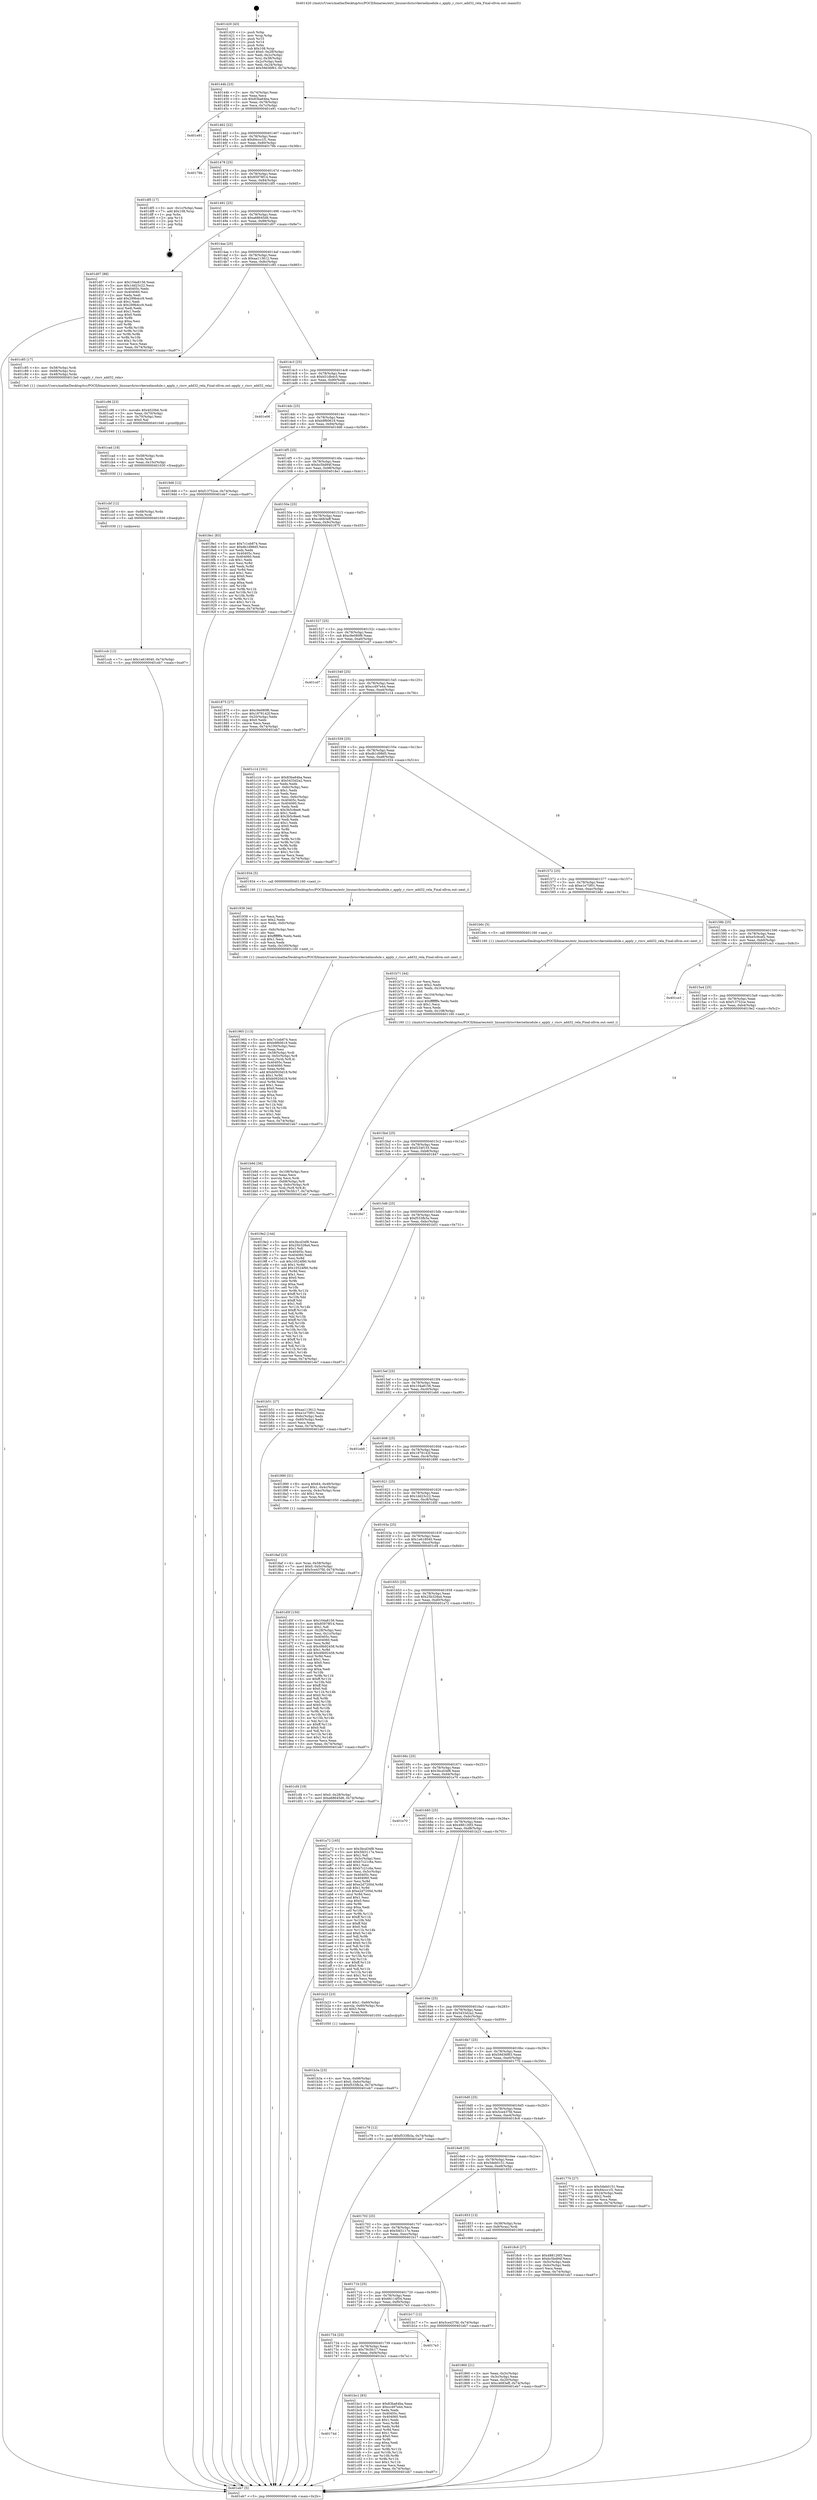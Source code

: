 digraph "0x401420" {
  label = "0x401420 (/mnt/c/Users/mathe/Desktop/tcc/POCII/binaries/extr_linuxarchriscvkernelmodule.c_apply_r_riscv_add32_rela_Final-ollvm.out::main(0))"
  labelloc = "t"
  node[shape=record]

  Entry [label="",width=0.3,height=0.3,shape=circle,fillcolor=black,style=filled]
  "0x40144b" [label="{
     0x40144b [23]\l
     | [instrs]\l
     &nbsp;&nbsp;0x40144b \<+3\>: mov -0x74(%rbp),%eax\l
     &nbsp;&nbsp;0x40144e \<+2\>: mov %eax,%ecx\l
     &nbsp;&nbsp;0x401450 \<+6\>: sub $0x83ba64ba,%ecx\l
     &nbsp;&nbsp;0x401456 \<+3\>: mov %eax,-0x78(%rbp)\l
     &nbsp;&nbsp;0x401459 \<+3\>: mov %ecx,-0x7c(%rbp)\l
     &nbsp;&nbsp;0x40145c \<+6\>: je 0000000000401e91 \<main+0xa71\>\l
  }"]
  "0x401e91" [label="{
     0x401e91\l
  }", style=dashed]
  "0x401462" [label="{
     0x401462 [22]\l
     | [instrs]\l
     &nbsp;&nbsp;0x401462 \<+5\>: jmp 0000000000401467 \<main+0x47\>\l
     &nbsp;&nbsp;0x401467 \<+3\>: mov -0x78(%rbp),%eax\l
     &nbsp;&nbsp;0x40146a \<+5\>: sub $0x84ccc1f1,%eax\l
     &nbsp;&nbsp;0x40146f \<+3\>: mov %eax,-0x80(%rbp)\l
     &nbsp;&nbsp;0x401472 \<+6\>: je 000000000040178b \<main+0x36b\>\l
  }"]
  Exit [label="",width=0.3,height=0.3,shape=circle,fillcolor=black,style=filled,peripheries=2]
  "0x40178b" [label="{
     0x40178b\l
  }", style=dashed]
  "0x401478" [label="{
     0x401478 [25]\l
     | [instrs]\l
     &nbsp;&nbsp;0x401478 \<+5\>: jmp 000000000040147d \<main+0x5d\>\l
     &nbsp;&nbsp;0x40147d \<+3\>: mov -0x78(%rbp),%eax\l
     &nbsp;&nbsp;0x401480 \<+5\>: sub $0x85978f14,%eax\l
     &nbsp;&nbsp;0x401485 \<+6\>: mov %eax,-0x84(%rbp)\l
     &nbsp;&nbsp;0x40148b \<+6\>: je 0000000000401df5 \<main+0x9d5\>\l
  }"]
  "0x401ccb" [label="{
     0x401ccb [12]\l
     | [instrs]\l
     &nbsp;&nbsp;0x401ccb \<+7\>: movl $0x1e618040,-0x74(%rbp)\l
     &nbsp;&nbsp;0x401cd2 \<+5\>: jmp 0000000000401eb7 \<main+0xa97\>\l
  }"]
  "0x401df5" [label="{
     0x401df5 [17]\l
     | [instrs]\l
     &nbsp;&nbsp;0x401df5 \<+3\>: mov -0x1c(%rbp),%eax\l
     &nbsp;&nbsp;0x401df8 \<+7\>: add $0x108,%rsp\l
     &nbsp;&nbsp;0x401dff \<+1\>: pop %rbx\l
     &nbsp;&nbsp;0x401e00 \<+2\>: pop %r14\l
     &nbsp;&nbsp;0x401e02 \<+2\>: pop %r15\l
     &nbsp;&nbsp;0x401e04 \<+1\>: pop %rbp\l
     &nbsp;&nbsp;0x401e05 \<+1\>: ret\l
  }"]
  "0x401491" [label="{
     0x401491 [25]\l
     | [instrs]\l
     &nbsp;&nbsp;0x401491 \<+5\>: jmp 0000000000401496 \<main+0x76\>\l
     &nbsp;&nbsp;0x401496 \<+3\>: mov -0x78(%rbp),%eax\l
     &nbsp;&nbsp;0x401499 \<+5\>: sub $0xa68645d6,%eax\l
     &nbsp;&nbsp;0x40149e \<+6\>: mov %eax,-0x88(%rbp)\l
     &nbsp;&nbsp;0x4014a4 \<+6\>: je 0000000000401d07 \<main+0x8e7\>\l
  }"]
  "0x401cbf" [label="{
     0x401cbf [12]\l
     | [instrs]\l
     &nbsp;&nbsp;0x401cbf \<+4\>: mov -0x68(%rbp),%rdx\l
     &nbsp;&nbsp;0x401cc3 \<+3\>: mov %rdx,%rdi\l
     &nbsp;&nbsp;0x401cc6 \<+5\>: call 0000000000401030 \<free@plt\>\l
     | [calls]\l
     &nbsp;&nbsp;0x401030 \{1\} (unknown)\l
  }"]
  "0x401d07" [label="{
     0x401d07 [88]\l
     | [instrs]\l
     &nbsp;&nbsp;0x401d07 \<+5\>: mov $0x104a8156,%eax\l
     &nbsp;&nbsp;0x401d0c \<+5\>: mov $0x1dd23c22,%ecx\l
     &nbsp;&nbsp;0x401d11 \<+7\>: mov 0x40405c,%edx\l
     &nbsp;&nbsp;0x401d18 \<+7\>: mov 0x404060,%esi\l
     &nbsp;&nbsp;0x401d1f \<+2\>: mov %edx,%edi\l
     &nbsp;&nbsp;0x401d21 \<+6\>: add $0x299b4cc9,%edi\l
     &nbsp;&nbsp;0x401d27 \<+3\>: sub $0x1,%edi\l
     &nbsp;&nbsp;0x401d2a \<+6\>: sub $0x299b4cc9,%edi\l
     &nbsp;&nbsp;0x401d30 \<+3\>: imul %edi,%edx\l
     &nbsp;&nbsp;0x401d33 \<+3\>: and $0x1,%edx\l
     &nbsp;&nbsp;0x401d36 \<+3\>: cmp $0x0,%edx\l
     &nbsp;&nbsp;0x401d39 \<+4\>: sete %r8b\l
     &nbsp;&nbsp;0x401d3d \<+3\>: cmp $0xa,%esi\l
     &nbsp;&nbsp;0x401d40 \<+4\>: setl %r9b\l
     &nbsp;&nbsp;0x401d44 \<+3\>: mov %r8b,%r10b\l
     &nbsp;&nbsp;0x401d47 \<+3\>: and %r9b,%r10b\l
     &nbsp;&nbsp;0x401d4a \<+3\>: xor %r9b,%r8b\l
     &nbsp;&nbsp;0x401d4d \<+3\>: or %r8b,%r10b\l
     &nbsp;&nbsp;0x401d50 \<+4\>: test $0x1,%r10b\l
     &nbsp;&nbsp;0x401d54 \<+3\>: cmovne %ecx,%eax\l
     &nbsp;&nbsp;0x401d57 \<+3\>: mov %eax,-0x74(%rbp)\l
     &nbsp;&nbsp;0x401d5a \<+5\>: jmp 0000000000401eb7 \<main+0xa97\>\l
  }"]
  "0x4014aa" [label="{
     0x4014aa [25]\l
     | [instrs]\l
     &nbsp;&nbsp;0x4014aa \<+5\>: jmp 00000000004014af \<main+0x8f\>\l
     &nbsp;&nbsp;0x4014af \<+3\>: mov -0x78(%rbp),%eax\l
     &nbsp;&nbsp;0x4014b2 \<+5\>: sub $0xaa113612,%eax\l
     &nbsp;&nbsp;0x4014b7 \<+6\>: mov %eax,-0x8c(%rbp)\l
     &nbsp;&nbsp;0x4014bd \<+6\>: je 0000000000401c85 \<main+0x865\>\l
  }"]
  "0x401cad" [label="{
     0x401cad [18]\l
     | [instrs]\l
     &nbsp;&nbsp;0x401cad \<+4\>: mov -0x58(%rbp),%rdx\l
     &nbsp;&nbsp;0x401cb1 \<+3\>: mov %rdx,%rdi\l
     &nbsp;&nbsp;0x401cb4 \<+6\>: mov %eax,-0x10c(%rbp)\l
     &nbsp;&nbsp;0x401cba \<+5\>: call 0000000000401030 \<free@plt\>\l
     | [calls]\l
     &nbsp;&nbsp;0x401030 \{1\} (unknown)\l
  }"]
  "0x401c85" [label="{
     0x401c85 [17]\l
     | [instrs]\l
     &nbsp;&nbsp;0x401c85 \<+4\>: mov -0x58(%rbp),%rdi\l
     &nbsp;&nbsp;0x401c89 \<+4\>: mov -0x68(%rbp),%rsi\l
     &nbsp;&nbsp;0x401c8d \<+4\>: mov -0x48(%rbp),%rdx\l
     &nbsp;&nbsp;0x401c91 \<+5\>: call 00000000004013e0 \<apply_r_riscv_add32_rela\>\l
     | [calls]\l
     &nbsp;&nbsp;0x4013e0 \{1\} (/mnt/c/Users/mathe/Desktop/tcc/POCII/binaries/extr_linuxarchriscvkernelmodule.c_apply_r_riscv_add32_rela_Final-ollvm.out::apply_r_riscv_add32_rela)\l
  }"]
  "0x4014c3" [label="{
     0x4014c3 [25]\l
     | [instrs]\l
     &nbsp;&nbsp;0x4014c3 \<+5\>: jmp 00000000004014c8 \<main+0xa8\>\l
     &nbsp;&nbsp;0x4014c8 \<+3\>: mov -0x78(%rbp),%eax\l
     &nbsp;&nbsp;0x4014cb \<+5\>: sub $0xb51db4c5,%eax\l
     &nbsp;&nbsp;0x4014d0 \<+6\>: mov %eax,-0x90(%rbp)\l
     &nbsp;&nbsp;0x4014d6 \<+6\>: je 0000000000401e06 \<main+0x9e6\>\l
  }"]
  "0x401c96" [label="{
     0x401c96 [23]\l
     | [instrs]\l
     &nbsp;&nbsp;0x401c96 \<+10\>: movabs $0x4020b6,%rdi\l
     &nbsp;&nbsp;0x401ca0 \<+3\>: mov %eax,-0x70(%rbp)\l
     &nbsp;&nbsp;0x401ca3 \<+3\>: mov -0x70(%rbp),%esi\l
     &nbsp;&nbsp;0x401ca6 \<+2\>: mov $0x0,%al\l
     &nbsp;&nbsp;0x401ca8 \<+5\>: call 0000000000401040 \<printf@plt\>\l
     | [calls]\l
     &nbsp;&nbsp;0x401040 \{1\} (unknown)\l
  }"]
  "0x401e06" [label="{
     0x401e06\l
  }", style=dashed]
  "0x4014dc" [label="{
     0x4014dc [25]\l
     | [instrs]\l
     &nbsp;&nbsp;0x4014dc \<+5\>: jmp 00000000004014e1 \<main+0xc1\>\l
     &nbsp;&nbsp;0x4014e1 \<+3\>: mov -0x78(%rbp),%eax\l
     &nbsp;&nbsp;0x4014e4 \<+5\>: sub $0xb9f60619,%eax\l
     &nbsp;&nbsp;0x4014e9 \<+6\>: mov %eax,-0x94(%rbp)\l
     &nbsp;&nbsp;0x4014ef \<+6\>: je 00000000004019d6 \<main+0x5b6\>\l
  }"]
  "0x40174d" [label="{
     0x40174d\l
  }", style=dashed]
  "0x4019d6" [label="{
     0x4019d6 [12]\l
     | [instrs]\l
     &nbsp;&nbsp;0x4019d6 \<+7\>: movl $0xf13752ce,-0x74(%rbp)\l
     &nbsp;&nbsp;0x4019dd \<+5\>: jmp 0000000000401eb7 \<main+0xa97\>\l
  }"]
  "0x4014f5" [label="{
     0x4014f5 [25]\l
     | [instrs]\l
     &nbsp;&nbsp;0x4014f5 \<+5\>: jmp 00000000004014fa \<main+0xda\>\l
     &nbsp;&nbsp;0x4014fa \<+3\>: mov -0x78(%rbp),%eax\l
     &nbsp;&nbsp;0x4014fd \<+5\>: sub $0xbc5bd94f,%eax\l
     &nbsp;&nbsp;0x401502 \<+6\>: mov %eax,-0x98(%rbp)\l
     &nbsp;&nbsp;0x401508 \<+6\>: je 00000000004018e1 \<main+0x4c1\>\l
  }"]
  "0x401bc1" [label="{
     0x401bc1 [83]\l
     | [instrs]\l
     &nbsp;&nbsp;0x401bc1 \<+5\>: mov $0x83ba64ba,%eax\l
     &nbsp;&nbsp;0x401bc6 \<+5\>: mov $0xcc497e44,%ecx\l
     &nbsp;&nbsp;0x401bcb \<+2\>: xor %edx,%edx\l
     &nbsp;&nbsp;0x401bcd \<+7\>: mov 0x40405c,%esi\l
     &nbsp;&nbsp;0x401bd4 \<+7\>: mov 0x404060,%edi\l
     &nbsp;&nbsp;0x401bdb \<+3\>: sub $0x1,%edx\l
     &nbsp;&nbsp;0x401bde \<+3\>: mov %esi,%r8d\l
     &nbsp;&nbsp;0x401be1 \<+3\>: add %edx,%r8d\l
     &nbsp;&nbsp;0x401be4 \<+4\>: imul %r8d,%esi\l
     &nbsp;&nbsp;0x401be8 \<+3\>: and $0x1,%esi\l
     &nbsp;&nbsp;0x401beb \<+3\>: cmp $0x0,%esi\l
     &nbsp;&nbsp;0x401bee \<+4\>: sete %r9b\l
     &nbsp;&nbsp;0x401bf2 \<+3\>: cmp $0xa,%edi\l
     &nbsp;&nbsp;0x401bf5 \<+4\>: setl %r10b\l
     &nbsp;&nbsp;0x401bf9 \<+3\>: mov %r9b,%r11b\l
     &nbsp;&nbsp;0x401bfc \<+3\>: and %r10b,%r11b\l
     &nbsp;&nbsp;0x401bff \<+3\>: xor %r10b,%r9b\l
     &nbsp;&nbsp;0x401c02 \<+3\>: or %r9b,%r11b\l
     &nbsp;&nbsp;0x401c05 \<+4\>: test $0x1,%r11b\l
     &nbsp;&nbsp;0x401c09 \<+3\>: cmovne %ecx,%eax\l
     &nbsp;&nbsp;0x401c0c \<+3\>: mov %eax,-0x74(%rbp)\l
     &nbsp;&nbsp;0x401c0f \<+5\>: jmp 0000000000401eb7 \<main+0xa97\>\l
  }"]
  "0x4018e1" [label="{
     0x4018e1 [83]\l
     | [instrs]\l
     &nbsp;&nbsp;0x4018e1 \<+5\>: mov $0x7c1eb874,%eax\l
     &nbsp;&nbsp;0x4018e6 \<+5\>: mov $0xdb1d98d5,%ecx\l
     &nbsp;&nbsp;0x4018eb \<+2\>: xor %edx,%edx\l
     &nbsp;&nbsp;0x4018ed \<+7\>: mov 0x40405c,%esi\l
     &nbsp;&nbsp;0x4018f4 \<+7\>: mov 0x404060,%edi\l
     &nbsp;&nbsp;0x4018fb \<+3\>: sub $0x1,%edx\l
     &nbsp;&nbsp;0x4018fe \<+3\>: mov %esi,%r8d\l
     &nbsp;&nbsp;0x401901 \<+3\>: add %edx,%r8d\l
     &nbsp;&nbsp;0x401904 \<+4\>: imul %r8d,%esi\l
     &nbsp;&nbsp;0x401908 \<+3\>: and $0x1,%esi\l
     &nbsp;&nbsp;0x40190b \<+3\>: cmp $0x0,%esi\l
     &nbsp;&nbsp;0x40190e \<+4\>: sete %r9b\l
     &nbsp;&nbsp;0x401912 \<+3\>: cmp $0xa,%edi\l
     &nbsp;&nbsp;0x401915 \<+4\>: setl %r10b\l
     &nbsp;&nbsp;0x401919 \<+3\>: mov %r9b,%r11b\l
     &nbsp;&nbsp;0x40191c \<+3\>: and %r10b,%r11b\l
     &nbsp;&nbsp;0x40191f \<+3\>: xor %r10b,%r9b\l
     &nbsp;&nbsp;0x401922 \<+3\>: or %r9b,%r11b\l
     &nbsp;&nbsp;0x401925 \<+4\>: test $0x1,%r11b\l
     &nbsp;&nbsp;0x401929 \<+3\>: cmovne %ecx,%eax\l
     &nbsp;&nbsp;0x40192c \<+3\>: mov %eax,-0x74(%rbp)\l
     &nbsp;&nbsp;0x40192f \<+5\>: jmp 0000000000401eb7 \<main+0xa97\>\l
  }"]
  "0x40150e" [label="{
     0x40150e [25]\l
     | [instrs]\l
     &nbsp;&nbsp;0x40150e \<+5\>: jmp 0000000000401513 \<main+0xf3\>\l
     &nbsp;&nbsp;0x401513 \<+3\>: mov -0x78(%rbp),%eax\l
     &nbsp;&nbsp;0x401516 \<+5\>: sub $0xc4683eff,%eax\l
     &nbsp;&nbsp;0x40151b \<+6\>: mov %eax,-0x9c(%rbp)\l
     &nbsp;&nbsp;0x401521 \<+6\>: je 0000000000401875 \<main+0x455\>\l
  }"]
  "0x401734" [label="{
     0x401734 [25]\l
     | [instrs]\l
     &nbsp;&nbsp;0x401734 \<+5\>: jmp 0000000000401739 \<main+0x319\>\l
     &nbsp;&nbsp;0x401739 \<+3\>: mov -0x78(%rbp),%eax\l
     &nbsp;&nbsp;0x40173c \<+5\>: sub $0x79c5fc17,%eax\l
     &nbsp;&nbsp;0x401741 \<+6\>: mov %eax,-0xf4(%rbp)\l
     &nbsp;&nbsp;0x401747 \<+6\>: je 0000000000401bc1 \<main+0x7a1\>\l
  }"]
  "0x401875" [label="{
     0x401875 [27]\l
     | [instrs]\l
     &nbsp;&nbsp;0x401875 \<+5\>: mov $0xc9e080f6,%eax\l
     &nbsp;&nbsp;0x40187a \<+5\>: mov $0x1878142f,%ecx\l
     &nbsp;&nbsp;0x40187f \<+3\>: mov -0x20(%rbp),%edx\l
     &nbsp;&nbsp;0x401882 \<+3\>: cmp $0x0,%edx\l
     &nbsp;&nbsp;0x401885 \<+3\>: cmove %ecx,%eax\l
     &nbsp;&nbsp;0x401888 \<+3\>: mov %eax,-0x74(%rbp)\l
     &nbsp;&nbsp;0x40188b \<+5\>: jmp 0000000000401eb7 \<main+0xa97\>\l
  }"]
  "0x401527" [label="{
     0x401527 [25]\l
     | [instrs]\l
     &nbsp;&nbsp;0x401527 \<+5\>: jmp 000000000040152c \<main+0x10c\>\l
     &nbsp;&nbsp;0x40152c \<+3\>: mov -0x78(%rbp),%eax\l
     &nbsp;&nbsp;0x40152f \<+5\>: sub $0xc9e080f6,%eax\l
     &nbsp;&nbsp;0x401534 \<+6\>: mov %eax,-0xa0(%rbp)\l
     &nbsp;&nbsp;0x40153a \<+6\>: je 0000000000401cd7 \<main+0x8b7\>\l
  }"]
  "0x4017e3" [label="{
     0x4017e3\l
  }", style=dashed]
  "0x401cd7" [label="{
     0x401cd7\l
  }", style=dashed]
  "0x401540" [label="{
     0x401540 [25]\l
     | [instrs]\l
     &nbsp;&nbsp;0x401540 \<+5\>: jmp 0000000000401545 \<main+0x125\>\l
     &nbsp;&nbsp;0x401545 \<+3\>: mov -0x78(%rbp),%eax\l
     &nbsp;&nbsp;0x401548 \<+5\>: sub $0xcc497e44,%eax\l
     &nbsp;&nbsp;0x40154d \<+6\>: mov %eax,-0xa4(%rbp)\l
     &nbsp;&nbsp;0x401553 \<+6\>: je 0000000000401c14 \<main+0x7f4\>\l
  }"]
  "0x401b9d" [label="{
     0x401b9d [36]\l
     | [instrs]\l
     &nbsp;&nbsp;0x401b9d \<+6\>: mov -0x108(%rbp),%ecx\l
     &nbsp;&nbsp;0x401ba3 \<+3\>: imul %eax,%ecx\l
     &nbsp;&nbsp;0x401ba6 \<+3\>: movslq %ecx,%rdi\l
     &nbsp;&nbsp;0x401ba9 \<+4\>: mov -0x68(%rbp),%r8\l
     &nbsp;&nbsp;0x401bad \<+4\>: movslq -0x6c(%rbp),%r9\l
     &nbsp;&nbsp;0x401bb1 \<+4\>: mov %rdi,(%r8,%r9,8)\l
     &nbsp;&nbsp;0x401bb5 \<+7\>: movl $0x79c5fc17,-0x74(%rbp)\l
     &nbsp;&nbsp;0x401bbc \<+5\>: jmp 0000000000401eb7 \<main+0xa97\>\l
  }"]
  "0x401c14" [label="{
     0x401c14 [101]\l
     | [instrs]\l
     &nbsp;&nbsp;0x401c14 \<+5\>: mov $0x83ba64ba,%eax\l
     &nbsp;&nbsp;0x401c19 \<+5\>: mov $0x5433d2a2,%ecx\l
     &nbsp;&nbsp;0x401c1e \<+2\>: xor %edx,%edx\l
     &nbsp;&nbsp;0x401c20 \<+3\>: mov -0x6c(%rbp),%esi\l
     &nbsp;&nbsp;0x401c23 \<+3\>: sub $0x1,%edx\l
     &nbsp;&nbsp;0x401c26 \<+2\>: sub %edx,%esi\l
     &nbsp;&nbsp;0x401c28 \<+3\>: mov %esi,-0x6c(%rbp)\l
     &nbsp;&nbsp;0x401c2b \<+7\>: mov 0x40405c,%edx\l
     &nbsp;&nbsp;0x401c32 \<+7\>: mov 0x404060,%esi\l
     &nbsp;&nbsp;0x401c39 \<+2\>: mov %edx,%edi\l
     &nbsp;&nbsp;0x401c3b \<+6\>: sub $0x3b5c8ee6,%edi\l
     &nbsp;&nbsp;0x401c41 \<+3\>: sub $0x1,%edi\l
     &nbsp;&nbsp;0x401c44 \<+6\>: add $0x3b5c8ee6,%edi\l
     &nbsp;&nbsp;0x401c4a \<+3\>: imul %edi,%edx\l
     &nbsp;&nbsp;0x401c4d \<+3\>: and $0x1,%edx\l
     &nbsp;&nbsp;0x401c50 \<+3\>: cmp $0x0,%edx\l
     &nbsp;&nbsp;0x401c53 \<+4\>: sete %r8b\l
     &nbsp;&nbsp;0x401c57 \<+3\>: cmp $0xa,%esi\l
     &nbsp;&nbsp;0x401c5a \<+4\>: setl %r9b\l
     &nbsp;&nbsp;0x401c5e \<+3\>: mov %r8b,%r10b\l
     &nbsp;&nbsp;0x401c61 \<+3\>: and %r9b,%r10b\l
     &nbsp;&nbsp;0x401c64 \<+3\>: xor %r9b,%r8b\l
     &nbsp;&nbsp;0x401c67 \<+3\>: or %r8b,%r10b\l
     &nbsp;&nbsp;0x401c6a \<+4\>: test $0x1,%r10b\l
     &nbsp;&nbsp;0x401c6e \<+3\>: cmovne %ecx,%eax\l
     &nbsp;&nbsp;0x401c71 \<+3\>: mov %eax,-0x74(%rbp)\l
     &nbsp;&nbsp;0x401c74 \<+5\>: jmp 0000000000401eb7 \<main+0xa97\>\l
  }"]
  "0x401559" [label="{
     0x401559 [25]\l
     | [instrs]\l
     &nbsp;&nbsp;0x401559 \<+5\>: jmp 000000000040155e \<main+0x13e\>\l
     &nbsp;&nbsp;0x40155e \<+3\>: mov -0x78(%rbp),%eax\l
     &nbsp;&nbsp;0x401561 \<+5\>: sub $0xdb1d98d5,%eax\l
     &nbsp;&nbsp;0x401566 \<+6\>: mov %eax,-0xa8(%rbp)\l
     &nbsp;&nbsp;0x40156c \<+6\>: je 0000000000401934 \<main+0x514\>\l
  }"]
  "0x401b71" [label="{
     0x401b71 [44]\l
     | [instrs]\l
     &nbsp;&nbsp;0x401b71 \<+2\>: xor %ecx,%ecx\l
     &nbsp;&nbsp;0x401b73 \<+5\>: mov $0x2,%edx\l
     &nbsp;&nbsp;0x401b78 \<+6\>: mov %edx,-0x104(%rbp)\l
     &nbsp;&nbsp;0x401b7e \<+1\>: cltd\l
     &nbsp;&nbsp;0x401b7f \<+6\>: mov -0x104(%rbp),%esi\l
     &nbsp;&nbsp;0x401b85 \<+2\>: idiv %esi\l
     &nbsp;&nbsp;0x401b87 \<+6\>: imul $0xfffffffe,%edx,%edx\l
     &nbsp;&nbsp;0x401b8d \<+3\>: sub $0x1,%ecx\l
     &nbsp;&nbsp;0x401b90 \<+2\>: sub %ecx,%edx\l
     &nbsp;&nbsp;0x401b92 \<+6\>: mov %edx,-0x108(%rbp)\l
     &nbsp;&nbsp;0x401b98 \<+5\>: call 0000000000401160 \<next_i\>\l
     | [calls]\l
     &nbsp;&nbsp;0x401160 \{1\} (/mnt/c/Users/mathe/Desktop/tcc/POCII/binaries/extr_linuxarchriscvkernelmodule.c_apply_r_riscv_add32_rela_Final-ollvm.out::next_i)\l
  }"]
  "0x401934" [label="{
     0x401934 [5]\l
     | [instrs]\l
     &nbsp;&nbsp;0x401934 \<+5\>: call 0000000000401160 \<next_i\>\l
     | [calls]\l
     &nbsp;&nbsp;0x401160 \{1\} (/mnt/c/Users/mathe/Desktop/tcc/POCII/binaries/extr_linuxarchriscvkernelmodule.c_apply_r_riscv_add32_rela_Final-ollvm.out::next_i)\l
  }"]
  "0x401572" [label="{
     0x401572 [25]\l
     | [instrs]\l
     &nbsp;&nbsp;0x401572 \<+5\>: jmp 0000000000401577 \<main+0x157\>\l
     &nbsp;&nbsp;0x401577 \<+3\>: mov -0x78(%rbp),%eax\l
     &nbsp;&nbsp;0x40157a \<+5\>: sub $0xe1e75f01,%eax\l
     &nbsp;&nbsp;0x40157f \<+6\>: mov %eax,-0xac(%rbp)\l
     &nbsp;&nbsp;0x401585 \<+6\>: je 0000000000401b6c \<main+0x74c\>\l
  }"]
  "0x401b3a" [label="{
     0x401b3a [23]\l
     | [instrs]\l
     &nbsp;&nbsp;0x401b3a \<+4\>: mov %rax,-0x68(%rbp)\l
     &nbsp;&nbsp;0x401b3e \<+7\>: movl $0x0,-0x6c(%rbp)\l
     &nbsp;&nbsp;0x401b45 \<+7\>: movl $0xf533fb3a,-0x74(%rbp)\l
     &nbsp;&nbsp;0x401b4c \<+5\>: jmp 0000000000401eb7 \<main+0xa97\>\l
  }"]
  "0x401b6c" [label="{
     0x401b6c [5]\l
     | [instrs]\l
     &nbsp;&nbsp;0x401b6c \<+5\>: call 0000000000401160 \<next_i\>\l
     | [calls]\l
     &nbsp;&nbsp;0x401160 \{1\} (/mnt/c/Users/mathe/Desktop/tcc/POCII/binaries/extr_linuxarchriscvkernelmodule.c_apply_r_riscv_add32_rela_Final-ollvm.out::next_i)\l
  }"]
  "0x40158b" [label="{
     0x40158b [25]\l
     | [instrs]\l
     &nbsp;&nbsp;0x40158b \<+5\>: jmp 0000000000401590 \<main+0x170\>\l
     &nbsp;&nbsp;0x401590 \<+3\>: mov -0x78(%rbp),%eax\l
     &nbsp;&nbsp;0x401593 \<+5\>: sub $0xe5c9cef2,%eax\l
     &nbsp;&nbsp;0x401598 \<+6\>: mov %eax,-0xb0(%rbp)\l
     &nbsp;&nbsp;0x40159e \<+6\>: je 0000000000401ce3 \<main+0x8c3\>\l
  }"]
  "0x40171b" [label="{
     0x40171b [25]\l
     | [instrs]\l
     &nbsp;&nbsp;0x40171b \<+5\>: jmp 0000000000401720 \<main+0x300\>\l
     &nbsp;&nbsp;0x401720 \<+3\>: mov -0x78(%rbp),%eax\l
     &nbsp;&nbsp;0x401723 \<+5\>: sub $0x66114f54,%eax\l
     &nbsp;&nbsp;0x401728 \<+6\>: mov %eax,-0xf0(%rbp)\l
     &nbsp;&nbsp;0x40172e \<+6\>: je 00000000004017e3 \<main+0x3c3\>\l
  }"]
  "0x401ce3" [label="{
     0x401ce3\l
  }", style=dashed]
  "0x4015a4" [label="{
     0x4015a4 [25]\l
     | [instrs]\l
     &nbsp;&nbsp;0x4015a4 \<+5\>: jmp 00000000004015a9 \<main+0x189\>\l
     &nbsp;&nbsp;0x4015a9 \<+3\>: mov -0x78(%rbp),%eax\l
     &nbsp;&nbsp;0x4015ac \<+5\>: sub $0xf13752ce,%eax\l
     &nbsp;&nbsp;0x4015b1 \<+6\>: mov %eax,-0xb4(%rbp)\l
     &nbsp;&nbsp;0x4015b7 \<+6\>: je 00000000004019e2 \<main+0x5c2\>\l
  }"]
  "0x401b17" [label="{
     0x401b17 [12]\l
     | [instrs]\l
     &nbsp;&nbsp;0x401b17 \<+7\>: movl $0x5ce437fd,-0x74(%rbp)\l
     &nbsp;&nbsp;0x401b1e \<+5\>: jmp 0000000000401eb7 \<main+0xa97\>\l
  }"]
  "0x4019e2" [label="{
     0x4019e2 [144]\l
     | [instrs]\l
     &nbsp;&nbsp;0x4019e2 \<+5\>: mov $0x3bcd34f8,%eax\l
     &nbsp;&nbsp;0x4019e7 \<+5\>: mov $0x25b328a4,%ecx\l
     &nbsp;&nbsp;0x4019ec \<+2\>: mov $0x1,%dl\l
     &nbsp;&nbsp;0x4019ee \<+7\>: mov 0x40405c,%esi\l
     &nbsp;&nbsp;0x4019f5 \<+7\>: mov 0x404060,%edi\l
     &nbsp;&nbsp;0x4019fc \<+3\>: mov %esi,%r8d\l
     &nbsp;&nbsp;0x4019ff \<+7\>: sub $0x10524f90,%r8d\l
     &nbsp;&nbsp;0x401a06 \<+4\>: sub $0x1,%r8d\l
     &nbsp;&nbsp;0x401a0a \<+7\>: add $0x10524f90,%r8d\l
     &nbsp;&nbsp;0x401a11 \<+4\>: imul %r8d,%esi\l
     &nbsp;&nbsp;0x401a15 \<+3\>: and $0x1,%esi\l
     &nbsp;&nbsp;0x401a18 \<+3\>: cmp $0x0,%esi\l
     &nbsp;&nbsp;0x401a1b \<+4\>: sete %r9b\l
     &nbsp;&nbsp;0x401a1f \<+3\>: cmp $0xa,%edi\l
     &nbsp;&nbsp;0x401a22 \<+4\>: setl %r10b\l
     &nbsp;&nbsp;0x401a26 \<+3\>: mov %r9b,%r11b\l
     &nbsp;&nbsp;0x401a29 \<+4\>: xor $0xff,%r11b\l
     &nbsp;&nbsp;0x401a2d \<+3\>: mov %r10b,%bl\l
     &nbsp;&nbsp;0x401a30 \<+3\>: xor $0xff,%bl\l
     &nbsp;&nbsp;0x401a33 \<+3\>: xor $0x1,%dl\l
     &nbsp;&nbsp;0x401a36 \<+3\>: mov %r11b,%r14b\l
     &nbsp;&nbsp;0x401a39 \<+4\>: and $0xff,%r14b\l
     &nbsp;&nbsp;0x401a3d \<+3\>: and %dl,%r9b\l
     &nbsp;&nbsp;0x401a40 \<+3\>: mov %bl,%r15b\l
     &nbsp;&nbsp;0x401a43 \<+4\>: and $0xff,%r15b\l
     &nbsp;&nbsp;0x401a47 \<+3\>: and %dl,%r10b\l
     &nbsp;&nbsp;0x401a4a \<+3\>: or %r9b,%r14b\l
     &nbsp;&nbsp;0x401a4d \<+3\>: or %r10b,%r15b\l
     &nbsp;&nbsp;0x401a50 \<+3\>: xor %r15b,%r14b\l
     &nbsp;&nbsp;0x401a53 \<+3\>: or %bl,%r11b\l
     &nbsp;&nbsp;0x401a56 \<+4\>: xor $0xff,%r11b\l
     &nbsp;&nbsp;0x401a5a \<+3\>: or $0x1,%dl\l
     &nbsp;&nbsp;0x401a5d \<+3\>: and %dl,%r11b\l
     &nbsp;&nbsp;0x401a60 \<+3\>: or %r11b,%r14b\l
     &nbsp;&nbsp;0x401a63 \<+4\>: test $0x1,%r14b\l
     &nbsp;&nbsp;0x401a67 \<+3\>: cmovne %ecx,%eax\l
     &nbsp;&nbsp;0x401a6a \<+3\>: mov %eax,-0x74(%rbp)\l
     &nbsp;&nbsp;0x401a6d \<+5\>: jmp 0000000000401eb7 \<main+0xa97\>\l
  }"]
  "0x4015bd" [label="{
     0x4015bd [25]\l
     | [instrs]\l
     &nbsp;&nbsp;0x4015bd \<+5\>: jmp 00000000004015c2 \<main+0x1a2\>\l
     &nbsp;&nbsp;0x4015c2 \<+3\>: mov -0x78(%rbp),%eax\l
     &nbsp;&nbsp;0x4015c5 \<+5\>: sub $0xf234f155,%eax\l
     &nbsp;&nbsp;0x4015ca \<+6\>: mov %eax,-0xb8(%rbp)\l
     &nbsp;&nbsp;0x4015d0 \<+6\>: je 0000000000401847 \<main+0x427\>\l
  }"]
  "0x401965" [label="{
     0x401965 [113]\l
     | [instrs]\l
     &nbsp;&nbsp;0x401965 \<+5\>: mov $0x7c1eb874,%ecx\l
     &nbsp;&nbsp;0x40196a \<+5\>: mov $0xb9f60619,%edx\l
     &nbsp;&nbsp;0x40196f \<+6\>: mov -0x100(%rbp),%esi\l
     &nbsp;&nbsp;0x401975 \<+3\>: imul %eax,%esi\l
     &nbsp;&nbsp;0x401978 \<+4\>: mov -0x58(%rbp),%rdi\l
     &nbsp;&nbsp;0x40197c \<+4\>: movslq -0x5c(%rbp),%r8\l
     &nbsp;&nbsp;0x401980 \<+4\>: mov %esi,(%rdi,%r8,4)\l
     &nbsp;&nbsp;0x401984 \<+7\>: mov 0x40405c,%eax\l
     &nbsp;&nbsp;0x40198b \<+7\>: mov 0x404060,%esi\l
     &nbsp;&nbsp;0x401992 \<+3\>: mov %eax,%r9d\l
     &nbsp;&nbsp;0x401995 \<+7\>: add $0xb0920d18,%r9d\l
     &nbsp;&nbsp;0x40199c \<+4\>: sub $0x1,%r9d\l
     &nbsp;&nbsp;0x4019a0 \<+7\>: sub $0xb0920d18,%r9d\l
     &nbsp;&nbsp;0x4019a7 \<+4\>: imul %r9d,%eax\l
     &nbsp;&nbsp;0x4019ab \<+3\>: and $0x1,%eax\l
     &nbsp;&nbsp;0x4019ae \<+3\>: cmp $0x0,%eax\l
     &nbsp;&nbsp;0x4019b1 \<+4\>: sete %r10b\l
     &nbsp;&nbsp;0x4019b5 \<+3\>: cmp $0xa,%esi\l
     &nbsp;&nbsp;0x4019b8 \<+4\>: setl %r11b\l
     &nbsp;&nbsp;0x4019bc \<+3\>: mov %r10b,%bl\l
     &nbsp;&nbsp;0x4019bf \<+3\>: and %r11b,%bl\l
     &nbsp;&nbsp;0x4019c2 \<+3\>: xor %r11b,%r10b\l
     &nbsp;&nbsp;0x4019c5 \<+3\>: or %r10b,%bl\l
     &nbsp;&nbsp;0x4019c8 \<+3\>: test $0x1,%bl\l
     &nbsp;&nbsp;0x4019cb \<+3\>: cmovne %edx,%ecx\l
     &nbsp;&nbsp;0x4019ce \<+3\>: mov %ecx,-0x74(%rbp)\l
     &nbsp;&nbsp;0x4019d1 \<+5\>: jmp 0000000000401eb7 \<main+0xa97\>\l
  }"]
  "0x401847" [label="{
     0x401847\l
  }", style=dashed]
  "0x4015d6" [label="{
     0x4015d6 [25]\l
     | [instrs]\l
     &nbsp;&nbsp;0x4015d6 \<+5\>: jmp 00000000004015db \<main+0x1bb\>\l
     &nbsp;&nbsp;0x4015db \<+3\>: mov -0x78(%rbp),%eax\l
     &nbsp;&nbsp;0x4015de \<+5\>: sub $0xf533fb3a,%eax\l
     &nbsp;&nbsp;0x4015e3 \<+6\>: mov %eax,-0xbc(%rbp)\l
     &nbsp;&nbsp;0x4015e9 \<+6\>: je 0000000000401b51 \<main+0x731\>\l
  }"]
  "0x401939" [label="{
     0x401939 [44]\l
     | [instrs]\l
     &nbsp;&nbsp;0x401939 \<+2\>: xor %ecx,%ecx\l
     &nbsp;&nbsp;0x40193b \<+5\>: mov $0x2,%edx\l
     &nbsp;&nbsp;0x401940 \<+6\>: mov %edx,-0xfc(%rbp)\l
     &nbsp;&nbsp;0x401946 \<+1\>: cltd\l
     &nbsp;&nbsp;0x401947 \<+6\>: mov -0xfc(%rbp),%esi\l
     &nbsp;&nbsp;0x40194d \<+2\>: idiv %esi\l
     &nbsp;&nbsp;0x40194f \<+6\>: imul $0xfffffffe,%edx,%edx\l
     &nbsp;&nbsp;0x401955 \<+3\>: sub $0x1,%ecx\l
     &nbsp;&nbsp;0x401958 \<+2\>: sub %ecx,%edx\l
     &nbsp;&nbsp;0x40195a \<+6\>: mov %edx,-0x100(%rbp)\l
     &nbsp;&nbsp;0x401960 \<+5\>: call 0000000000401160 \<next_i\>\l
     | [calls]\l
     &nbsp;&nbsp;0x401160 \{1\} (/mnt/c/Users/mathe/Desktop/tcc/POCII/binaries/extr_linuxarchriscvkernelmodule.c_apply_r_riscv_add32_rela_Final-ollvm.out::next_i)\l
  }"]
  "0x401b51" [label="{
     0x401b51 [27]\l
     | [instrs]\l
     &nbsp;&nbsp;0x401b51 \<+5\>: mov $0xaa113612,%eax\l
     &nbsp;&nbsp;0x401b56 \<+5\>: mov $0xe1e75f01,%ecx\l
     &nbsp;&nbsp;0x401b5b \<+3\>: mov -0x6c(%rbp),%edx\l
     &nbsp;&nbsp;0x401b5e \<+3\>: cmp -0x60(%rbp),%edx\l
     &nbsp;&nbsp;0x401b61 \<+3\>: cmovl %ecx,%eax\l
     &nbsp;&nbsp;0x401b64 \<+3\>: mov %eax,-0x74(%rbp)\l
     &nbsp;&nbsp;0x401b67 \<+5\>: jmp 0000000000401eb7 \<main+0xa97\>\l
  }"]
  "0x4015ef" [label="{
     0x4015ef [25]\l
     | [instrs]\l
     &nbsp;&nbsp;0x4015ef \<+5\>: jmp 00000000004015f4 \<main+0x1d4\>\l
     &nbsp;&nbsp;0x4015f4 \<+3\>: mov -0x78(%rbp),%eax\l
     &nbsp;&nbsp;0x4015f7 \<+5\>: sub $0x104a8156,%eax\l
     &nbsp;&nbsp;0x4015fc \<+6\>: mov %eax,-0xc0(%rbp)\l
     &nbsp;&nbsp;0x401602 \<+6\>: je 0000000000401eb0 \<main+0xa90\>\l
  }"]
  "0x4018af" [label="{
     0x4018af [23]\l
     | [instrs]\l
     &nbsp;&nbsp;0x4018af \<+4\>: mov %rax,-0x58(%rbp)\l
     &nbsp;&nbsp;0x4018b3 \<+7\>: movl $0x0,-0x5c(%rbp)\l
     &nbsp;&nbsp;0x4018ba \<+7\>: movl $0x5ce437fd,-0x74(%rbp)\l
     &nbsp;&nbsp;0x4018c1 \<+5\>: jmp 0000000000401eb7 \<main+0xa97\>\l
  }"]
  "0x401eb0" [label="{
     0x401eb0\l
  }", style=dashed]
  "0x401608" [label="{
     0x401608 [25]\l
     | [instrs]\l
     &nbsp;&nbsp;0x401608 \<+5\>: jmp 000000000040160d \<main+0x1ed\>\l
     &nbsp;&nbsp;0x40160d \<+3\>: mov -0x78(%rbp),%eax\l
     &nbsp;&nbsp;0x401610 \<+5\>: sub $0x1878142f,%eax\l
     &nbsp;&nbsp;0x401615 \<+6\>: mov %eax,-0xc4(%rbp)\l
     &nbsp;&nbsp;0x40161b \<+6\>: je 0000000000401890 \<main+0x470\>\l
  }"]
  "0x401860" [label="{
     0x401860 [21]\l
     | [instrs]\l
     &nbsp;&nbsp;0x401860 \<+3\>: mov %eax,-0x3c(%rbp)\l
     &nbsp;&nbsp;0x401863 \<+3\>: mov -0x3c(%rbp),%eax\l
     &nbsp;&nbsp;0x401866 \<+3\>: mov %eax,-0x20(%rbp)\l
     &nbsp;&nbsp;0x401869 \<+7\>: movl $0xc4683eff,-0x74(%rbp)\l
     &nbsp;&nbsp;0x401870 \<+5\>: jmp 0000000000401eb7 \<main+0xa97\>\l
  }"]
  "0x401890" [label="{
     0x401890 [31]\l
     | [instrs]\l
     &nbsp;&nbsp;0x401890 \<+8\>: movq $0x64,-0x48(%rbp)\l
     &nbsp;&nbsp;0x401898 \<+7\>: movl $0x1,-0x4c(%rbp)\l
     &nbsp;&nbsp;0x40189f \<+4\>: movslq -0x4c(%rbp),%rax\l
     &nbsp;&nbsp;0x4018a3 \<+4\>: shl $0x2,%rax\l
     &nbsp;&nbsp;0x4018a7 \<+3\>: mov %rax,%rdi\l
     &nbsp;&nbsp;0x4018aa \<+5\>: call 0000000000401050 \<malloc@plt\>\l
     | [calls]\l
     &nbsp;&nbsp;0x401050 \{1\} (unknown)\l
  }"]
  "0x401621" [label="{
     0x401621 [25]\l
     | [instrs]\l
     &nbsp;&nbsp;0x401621 \<+5\>: jmp 0000000000401626 \<main+0x206\>\l
     &nbsp;&nbsp;0x401626 \<+3\>: mov -0x78(%rbp),%eax\l
     &nbsp;&nbsp;0x401629 \<+5\>: sub $0x1dd23c22,%eax\l
     &nbsp;&nbsp;0x40162e \<+6\>: mov %eax,-0xc8(%rbp)\l
     &nbsp;&nbsp;0x401634 \<+6\>: je 0000000000401d5f \<main+0x93f\>\l
  }"]
  "0x401702" [label="{
     0x401702 [25]\l
     | [instrs]\l
     &nbsp;&nbsp;0x401702 \<+5\>: jmp 0000000000401707 \<main+0x2e7\>\l
     &nbsp;&nbsp;0x401707 \<+3\>: mov -0x78(%rbp),%eax\l
     &nbsp;&nbsp;0x40170a \<+5\>: sub $0x5fd3117e,%eax\l
     &nbsp;&nbsp;0x40170f \<+6\>: mov %eax,-0xec(%rbp)\l
     &nbsp;&nbsp;0x401715 \<+6\>: je 0000000000401b17 \<main+0x6f7\>\l
  }"]
  "0x401d5f" [label="{
     0x401d5f [150]\l
     | [instrs]\l
     &nbsp;&nbsp;0x401d5f \<+5\>: mov $0x104a8156,%eax\l
     &nbsp;&nbsp;0x401d64 \<+5\>: mov $0x85978f14,%ecx\l
     &nbsp;&nbsp;0x401d69 \<+2\>: mov $0x1,%dl\l
     &nbsp;&nbsp;0x401d6b \<+3\>: mov -0x28(%rbp),%esi\l
     &nbsp;&nbsp;0x401d6e \<+3\>: mov %esi,-0x1c(%rbp)\l
     &nbsp;&nbsp;0x401d71 \<+7\>: mov 0x40405c,%esi\l
     &nbsp;&nbsp;0x401d78 \<+7\>: mov 0x404060,%edi\l
     &nbsp;&nbsp;0x401d7f \<+3\>: mov %esi,%r8d\l
     &nbsp;&nbsp;0x401d82 \<+7\>: sub $0x49b92458,%r8d\l
     &nbsp;&nbsp;0x401d89 \<+4\>: sub $0x1,%r8d\l
     &nbsp;&nbsp;0x401d8d \<+7\>: add $0x49b92458,%r8d\l
     &nbsp;&nbsp;0x401d94 \<+4\>: imul %r8d,%esi\l
     &nbsp;&nbsp;0x401d98 \<+3\>: and $0x1,%esi\l
     &nbsp;&nbsp;0x401d9b \<+3\>: cmp $0x0,%esi\l
     &nbsp;&nbsp;0x401d9e \<+4\>: sete %r9b\l
     &nbsp;&nbsp;0x401da2 \<+3\>: cmp $0xa,%edi\l
     &nbsp;&nbsp;0x401da5 \<+4\>: setl %r10b\l
     &nbsp;&nbsp;0x401da9 \<+3\>: mov %r9b,%r11b\l
     &nbsp;&nbsp;0x401dac \<+4\>: xor $0xff,%r11b\l
     &nbsp;&nbsp;0x401db0 \<+3\>: mov %r10b,%bl\l
     &nbsp;&nbsp;0x401db3 \<+3\>: xor $0xff,%bl\l
     &nbsp;&nbsp;0x401db6 \<+3\>: xor $0x0,%dl\l
     &nbsp;&nbsp;0x401db9 \<+3\>: mov %r11b,%r14b\l
     &nbsp;&nbsp;0x401dbc \<+4\>: and $0x0,%r14b\l
     &nbsp;&nbsp;0x401dc0 \<+3\>: and %dl,%r9b\l
     &nbsp;&nbsp;0x401dc3 \<+3\>: mov %bl,%r15b\l
     &nbsp;&nbsp;0x401dc6 \<+4\>: and $0x0,%r15b\l
     &nbsp;&nbsp;0x401dca \<+3\>: and %dl,%r10b\l
     &nbsp;&nbsp;0x401dcd \<+3\>: or %r9b,%r14b\l
     &nbsp;&nbsp;0x401dd0 \<+3\>: or %r10b,%r15b\l
     &nbsp;&nbsp;0x401dd3 \<+3\>: xor %r15b,%r14b\l
     &nbsp;&nbsp;0x401dd6 \<+3\>: or %bl,%r11b\l
     &nbsp;&nbsp;0x401dd9 \<+4\>: xor $0xff,%r11b\l
     &nbsp;&nbsp;0x401ddd \<+3\>: or $0x0,%dl\l
     &nbsp;&nbsp;0x401de0 \<+3\>: and %dl,%r11b\l
     &nbsp;&nbsp;0x401de3 \<+3\>: or %r11b,%r14b\l
     &nbsp;&nbsp;0x401de6 \<+4\>: test $0x1,%r14b\l
     &nbsp;&nbsp;0x401dea \<+3\>: cmovne %ecx,%eax\l
     &nbsp;&nbsp;0x401ded \<+3\>: mov %eax,-0x74(%rbp)\l
     &nbsp;&nbsp;0x401df0 \<+5\>: jmp 0000000000401eb7 \<main+0xa97\>\l
  }"]
  "0x40163a" [label="{
     0x40163a [25]\l
     | [instrs]\l
     &nbsp;&nbsp;0x40163a \<+5\>: jmp 000000000040163f \<main+0x21f\>\l
     &nbsp;&nbsp;0x40163f \<+3\>: mov -0x78(%rbp),%eax\l
     &nbsp;&nbsp;0x401642 \<+5\>: sub $0x1e618040,%eax\l
     &nbsp;&nbsp;0x401647 \<+6\>: mov %eax,-0xcc(%rbp)\l
     &nbsp;&nbsp;0x40164d \<+6\>: je 0000000000401cf4 \<main+0x8d4\>\l
  }"]
  "0x401853" [label="{
     0x401853 [13]\l
     | [instrs]\l
     &nbsp;&nbsp;0x401853 \<+4\>: mov -0x38(%rbp),%rax\l
     &nbsp;&nbsp;0x401857 \<+4\>: mov 0x8(%rax),%rdi\l
     &nbsp;&nbsp;0x40185b \<+5\>: call 0000000000401060 \<atoi@plt\>\l
     | [calls]\l
     &nbsp;&nbsp;0x401060 \{1\} (unknown)\l
  }"]
  "0x401cf4" [label="{
     0x401cf4 [19]\l
     | [instrs]\l
     &nbsp;&nbsp;0x401cf4 \<+7\>: movl $0x0,-0x28(%rbp)\l
     &nbsp;&nbsp;0x401cfb \<+7\>: movl $0xa68645d6,-0x74(%rbp)\l
     &nbsp;&nbsp;0x401d02 \<+5\>: jmp 0000000000401eb7 \<main+0xa97\>\l
  }"]
  "0x401653" [label="{
     0x401653 [25]\l
     | [instrs]\l
     &nbsp;&nbsp;0x401653 \<+5\>: jmp 0000000000401658 \<main+0x238\>\l
     &nbsp;&nbsp;0x401658 \<+3\>: mov -0x78(%rbp),%eax\l
     &nbsp;&nbsp;0x40165b \<+5\>: sub $0x25b328a4,%eax\l
     &nbsp;&nbsp;0x401660 \<+6\>: mov %eax,-0xd0(%rbp)\l
     &nbsp;&nbsp;0x401666 \<+6\>: je 0000000000401a72 \<main+0x652\>\l
  }"]
  "0x4016e9" [label="{
     0x4016e9 [25]\l
     | [instrs]\l
     &nbsp;&nbsp;0x4016e9 \<+5\>: jmp 00000000004016ee \<main+0x2ce\>\l
     &nbsp;&nbsp;0x4016ee \<+3\>: mov -0x78(%rbp),%eax\l
     &nbsp;&nbsp;0x4016f1 \<+5\>: sub $0x5deb0151,%eax\l
     &nbsp;&nbsp;0x4016f6 \<+6\>: mov %eax,-0xe8(%rbp)\l
     &nbsp;&nbsp;0x4016fc \<+6\>: je 0000000000401853 \<main+0x433\>\l
  }"]
  "0x401a72" [label="{
     0x401a72 [165]\l
     | [instrs]\l
     &nbsp;&nbsp;0x401a72 \<+5\>: mov $0x3bcd34f8,%eax\l
     &nbsp;&nbsp;0x401a77 \<+5\>: mov $0x5fd3117e,%ecx\l
     &nbsp;&nbsp;0x401a7c \<+2\>: mov $0x1,%dl\l
     &nbsp;&nbsp;0x401a7e \<+3\>: mov -0x5c(%rbp),%esi\l
     &nbsp;&nbsp;0x401a81 \<+6\>: add $0xb7c21c6a,%esi\l
     &nbsp;&nbsp;0x401a87 \<+3\>: add $0x1,%esi\l
     &nbsp;&nbsp;0x401a8a \<+6\>: sub $0xb7c21c6a,%esi\l
     &nbsp;&nbsp;0x401a90 \<+3\>: mov %esi,-0x5c(%rbp)\l
     &nbsp;&nbsp;0x401a93 \<+7\>: mov 0x40405c,%esi\l
     &nbsp;&nbsp;0x401a9a \<+7\>: mov 0x404060,%edi\l
     &nbsp;&nbsp;0x401aa1 \<+3\>: mov %esi,%r8d\l
     &nbsp;&nbsp;0x401aa4 \<+7\>: add $0xe2d7200d,%r8d\l
     &nbsp;&nbsp;0x401aab \<+4\>: sub $0x1,%r8d\l
     &nbsp;&nbsp;0x401aaf \<+7\>: sub $0xe2d7200d,%r8d\l
     &nbsp;&nbsp;0x401ab6 \<+4\>: imul %r8d,%esi\l
     &nbsp;&nbsp;0x401aba \<+3\>: and $0x1,%esi\l
     &nbsp;&nbsp;0x401abd \<+3\>: cmp $0x0,%esi\l
     &nbsp;&nbsp;0x401ac0 \<+4\>: sete %r9b\l
     &nbsp;&nbsp;0x401ac4 \<+3\>: cmp $0xa,%edi\l
     &nbsp;&nbsp;0x401ac7 \<+4\>: setl %r10b\l
     &nbsp;&nbsp;0x401acb \<+3\>: mov %r9b,%r11b\l
     &nbsp;&nbsp;0x401ace \<+4\>: xor $0xff,%r11b\l
     &nbsp;&nbsp;0x401ad2 \<+3\>: mov %r10b,%bl\l
     &nbsp;&nbsp;0x401ad5 \<+3\>: xor $0xff,%bl\l
     &nbsp;&nbsp;0x401ad8 \<+3\>: xor $0x0,%dl\l
     &nbsp;&nbsp;0x401adb \<+3\>: mov %r11b,%r14b\l
     &nbsp;&nbsp;0x401ade \<+4\>: and $0x0,%r14b\l
     &nbsp;&nbsp;0x401ae2 \<+3\>: and %dl,%r9b\l
     &nbsp;&nbsp;0x401ae5 \<+3\>: mov %bl,%r15b\l
     &nbsp;&nbsp;0x401ae8 \<+4\>: and $0x0,%r15b\l
     &nbsp;&nbsp;0x401aec \<+3\>: and %dl,%r10b\l
     &nbsp;&nbsp;0x401aef \<+3\>: or %r9b,%r14b\l
     &nbsp;&nbsp;0x401af2 \<+3\>: or %r10b,%r15b\l
     &nbsp;&nbsp;0x401af5 \<+3\>: xor %r15b,%r14b\l
     &nbsp;&nbsp;0x401af8 \<+3\>: or %bl,%r11b\l
     &nbsp;&nbsp;0x401afb \<+4\>: xor $0xff,%r11b\l
     &nbsp;&nbsp;0x401aff \<+3\>: or $0x0,%dl\l
     &nbsp;&nbsp;0x401b02 \<+3\>: and %dl,%r11b\l
     &nbsp;&nbsp;0x401b05 \<+3\>: or %r11b,%r14b\l
     &nbsp;&nbsp;0x401b08 \<+4\>: test $0x1,%r14b\l
     &nbsp;&nbsp;0x401b0c \<+3\>: cmovne %ecx,%eax\l
     &nbsp;&nbsp;0x401b0f \<+3\>: mov %eax,-0x74(%rbp)\l
     &nbsp;&nbsp;0x401b12 \<+5\>: jmp 0000000000401eb7 \<main+0xa97\>\l
  }"]
  "0x40166c" [label="{
     0x40166c [25]\l
     | [instrs]\l
     &nbsp;&nbsp;0x40166c \<+5\>: jmp 0000000000401671 \<main+0x251\>\l
     &nbsp;&nbsp;0x401671 \<+3\>: mov -0x78(%rbp),%eax\l
     &nbsp;&nbsp;0x401674 \<+5\>: sub $0x3bcd34f8,%eax\l
     &nbsp;&nbsp;0x401679 \<+6\>: mov %eax,-0xd4(%rbp)\l
     &nbsp;&nbsp;0x40167f \<+6\>: je 0000000000401e70 \<main+0xa50\>\l
  }"]
  "0x4018c6" [label="{
     0x4018c6 [27]\l
     | [instrs]\l
     &nbsp;&nbsp;0x4018c6 \<+5\>: mov $0x488126f3,%eax\l
     &nbsp;&nbsp;0x4018cb \<+5\>: mov $0xbc5bd94f,%ecx\l
     &nbsp;&nbsp;0x4018d0 \<+3\>: mov -0x5c(%rbp),%edx\l
     &nbsp;&nbsp;0x4018d3 \<+3\>: cmp -0x4c(%rbp),%edx\l
     &nbsp;&nbsp;0x4018d6 \<+3\>: cmovl %ecx,%eax\l
     &nbsp;&nbsp;0x4018d9 \<+3\>: mov %eax,-0x74(%rbp)\l
     &nbsp;&nbsp;0x4018dc \<+5\>: jmp 0000000000401eb7 \<main+0xa97\>\l
  }"]
  "0x401e70" [label="{
     0x401e70\l
  }", style=dashed]
  "0x401685" [label="{
     0x401685 [25]\l
     | [instrs]\l
     &nbsp;&nbsp;0x401685 \<+5\>: jmp 000000000040168a \<main+0x26a\>\l
     &nbsp;&nbsp;0x40168a \<+3\>: mov -0x78(%rbp),%eax\l
     &nbsp;&nbsp;0x40168d \<+5\>: sub $0x488126f3,%eax\l
     &nbsp;&nbsp;0x401692 \<+6\>: mov %eax,-0xd8(%rbp)\l
     &nbsp;&nbsp;0x401698 \<+6\>: je 0000000000401b23 \<main+0x703\>\l
  }"]
  "0x401420" [label="{
     0x401420 [43]\l
     | [instrs]\l
     &nbsp;&nbsp;0x401420 \<+1\>: push %rbp\l
     &nbsp;&nbsp;0x401421 \<+3\>: mov %rsp,%rbp\l
     &nbsp;&nbsp;0x401424 \<+2\>: push %r15\l
     &nbsp;&nbsp;0x401426 \<+2\>: push %r14\l
     &nbsp;&nbsp;0x401428 \<+1\>: push %rbx\l
     &nbsp;&nbsp;0x401429 \<+7\>: sub $0x108,%rsp\l
     &nbsp;&nbsp;0x401430 \<+7\>: movl $0x0,-0x28(%rbp)\l
     &nbsp;&nbsp;0x401437 \<+3\>: mov %edi,-0x2c(%rbp)\l
     &nbsp;&nbsp;0x40143a \<+4\>: mov %rsi,-0x38(%rbp)\l
     &nbsp;&nbsp;0x40143e \<+3\>: mov -0x2c(%rbp),%edi\l
     &nbsp;&nbsp;0x401441 \<+3\>: mov %edi,-0x24(%rbp)\l
     &nbsp;&nbsp;0x401444 \<+7\>: movl $0x59d36f63,-0x74(%rbp)\l
  }"]
  "0x401b23" [label="{
     0x401b23 [23]\l
     | [instrs]\l
     &nbsp;&nbsp;0x401b23 \<+7\>: movl $0x1,-0x60(%rbp)\l
     &nbsp;&nbsp;0x401b2a \<+4\>: movslq -0x60(%rbp),%rax\l
     &nbsp;&nbsp;0x401b2e \<+4\>: shl $0x3,%rax\l
     &nbsp;&nbsp;0x401b32 \<+3\>: mov %rax,%rdi\l
     &nbsp;&nbsp;0x401b35 \<+5\>: call 0000000000401050 \<malloc@plt\>\l
     | [calls]\l
     &nbsp;&nbsp;0x401050 \{1\} (unknown)\l
  }"]
  "0x40169e" [label="{
     0x40169e [25]\l
     | [instrs]\l
     &nbsp;&nbsp;0x40169e \<+5\>: jmp 00000000004016a3 \<main+0x283\>\l
     &nbsp;&nbsp;0x4016a3 \<+3\>: mov -0x78(%rbp),%eax\l
     &nbsp;&nbsp;0x4016a6 \<+5\>: sub $0x5433d2a2,%eax\l
     &nbsp;&nbsp;0x4016ab \<+6\>: mov %eax,-0xdc(%rbp)\l
     &nbsp;&nbsp;0x4016b1 \<+6\>: je 0000000000401c79 \<main+0x859\>\l
  }"]
  "0x401eb7" [label="{
     0x401eb7 [5]\l
     | [instrs]\l
     &nbsp;&nbsp;0x401eb7 \<+5\>: jmp 000000000040144b \<main+0x2b\>\l
  }"]
  "0x401c79" [label="{
     0x401c79 [12]\l
     | [instrs]\l
     &nbsp;&nbsp;0x401c79 \<+7\>: movl $0xf533fb3a,-0x74(%rbp)\l
     &nbsp;&nbsp;0x401c80 \<+5\>: jmp 0000000000401eb7 \<main+0xa97\>\l
  }"]
  "0x4016b7" [label="{
     0x4016b7 [25]\l
     | [instrs]\l
     &nbsp;&nbsp;0x4016b7 \<+5\>: jmp 00000000004016bc \<main+0x29c\>\l
     &nbsp;&nbsp;0x4016bc \<+3\>: mov -0x78(%rbp),%eax\l
     &nbsp;&nbsp;0x4016bf \<+5\>: sub $0x59d36f63,%eax\l
     &nbsp;&nbsp;0x4016c4 \<+6\>: mov %eax,-0xe0(%rbp)\l
     &nbsp;&nbsp;0x4016ca \<+6\>: je 0000000000401770 \<main+0x350\>\l
  }"]
  "0x4016d0" [label="{
     0x4016d0 [25]\l
     | [instrs]\l
     &nbsp;&nbsp;0x4016d0 \<+5\>: jmp 00000000004016d5 \<main+0x2b5\>\l
     &nbsp;&nbsp;0x4016d5 \<+3\>: mov -0x78(%rbp),%eax\l
     &nbsp;&nbsp;0x4016d8 \<+5\>: sub $0x5ce437fd,%eax\l
     &nbsp;&nbsp;0x4016dd \<+6\>: mov %eax,-0xe4(%rbp)\l
     &nbsp;&nbsp;0x4016e3 \<+6\>: je 00000000004018c6 \<main+0x4a6\>\l
  }"]
  "0x401770" [label="{
     0x401770 [27]\l
     | [instrs]\l
     &nbsp;&nbsp;0x401770 \<+5\>: mov $0x5deb0151,%eax\l
     &nbsp;&nbsp;0x401775 \<+5\>: mov $0x84ccc1f1,%ecx\l
     &nbsp;&nbsp;0x40177a \<+3\>: mov -0x24(%rbp),%edx\l
     &nbsp;&nbsp;0x40177d \<+3\>: cmp $0x2,%edx\l
     &nbsp;&nbsp;0x401780 \<+3\>: cmovne %ecx,%eax\l
     &nbsp;&nbsp;0x401783 \<+3\>: mov %eax,-0x74(%rbp)\l
     &nbsp;&nbsp;0x401786 \<+5\>: jmp 0000000000401eb7 \<main+0xa97\>\l
  }"]
  Entry -> "0x401420" [label=" 1"]
  "0x40144b" -> "0x401e91" [label=" 0"]
  "0x40144b" -> "0x401462" [label=" 24"]
  "0x401df5" -> Exit [label=" 1"]
  "0x401462" -> "0x40178b" [label=" 0"]
  "0x401462" -> "0x401478" [label=" 24"]
  "0x401d5f" -> "0x401eb7" [label=" 1"]
  "0x401478" -> "0x401df5" [label=" 1"]
  "0x401478" -> "0x401491" [label=" 23"]
  "0x401d07" -> "0x401eb7" [label=" 1"]
  "0x401491" -> "0x401d07" [label=" 1"]
  "0x401491" -> "0x4014aa" [label=" 22"]
  "0x401cf4" -> "0x401eb7" [label=" 1"]
  "0x4014aa" -> "0x401c85" [label=" 1"]
  "0x4014aa" -> "0x4014c3" [label=" 21"]
  "0x401ccb" -> "0x401eb7" [label=" 1"]
  "0x4014c3" -> "0x401e06" [label=" 0"]
  "0x4014c3" -> "0x4014dc" [label=" 21"]
  "0x401cbf" -> "0x401ccb" [label=" 1"]
  "0x4014dc" -> "0x4019d6" [label=" 1"]
  "0x4014dc" -> "0x4014f5" [label=" 20"]
  "0x401cad" -> "0x401cbf" [label=" 1"]
  "0x4014f5" -> "0x4018e1" [label=" 1"]
  "0x4014f5" -> "0x40150e" [label=" 19"]
  "0x401c96" -> "0x401cad" [label=" 1"]
  "0x40150e" -> "0x401875" [label=" 1"]
  "0x40150e" -> "0x401527" [label=" 18"]
  "0x401c79" -> "0x401eb7" [label=" 1"]
  "0x401527" -> "0x401cd7" [label=" 0"]
  "0x401527" -> "0x401540" [label=" 18"]
  "0x401c14" -> "0x401eb7" [label=" 1"]
  "0x401540" -> "0x401c14" [label=" 1"]
  "0x401540" -> "0x401559" [label=" 17"]
  "0x401734" -> "0x40174d" [label=" 0"]
  "0x401559" -> "0x401934" [label=" 1"]
  "0x401559" -> "0x401572" [label=" 16"]
  "0x401734" -> "0x401bc1" [label=" 1"]
  "0x401572" -> "0x401b6c" [label=" 1"]
  "0x401572" -> "0x40158b" [label=" 15"]
  "0x401c85" -> "0x401c96" [label=" 1"]
  "0x40158b" -> "0x401ce3" [label=" 0"]
  "0x40158b" -> "0x4015a4" [label=" 15"]
  "0x40171b" -> "0x401734" [label=" 1"]
  "0x4015a4" -> "0x4019e2" [label=" 1"]
  "0x4015a4" -> "0x4015bd" [label=" 14"]
  "0x40171b" -> "0x4017e3" [label=" 0"]
  "0x4015bd" -> "0x401847" [label=" 0"]
  "0x4015bd" -> "0x4015d6" [label=" 14"]
  "0x401b9d" -> "0x401eb7" [label=" 1"]
  "0x4015d6" -> "0x401b51" [label=" 2"]
  "0x4015d6" -> "0x4015ef" [label=" 12"]
  "0x401b71" -> "0x401b9d" [label=" 1"]
  "0x4015ef" -> "0x401eb0" [label=" 0"]
  "0x4015ef" -> "0x401608" [label=" 12"]
  "0x401b6c" -> "0x401b71" [label=" 1"]
  "0x401608" -> "0x401890" [label=" 1"]
  "0x401608" -> "0x401621" [label=" 11"]
  "0x401b51" -> "0x401eb7" [label=" 2"]
  "0x401621" -> "0x401d5f" [label=" 1"]
  "0x401621" -> "0x40163a" [label=" 10"]
  "0x401b3a" -> "0x401eb7" [label=" 1"]
  "0x40163a" -> "0x401cf4" [label=" 1"]
  "0x40163a" -> "0x401653" [label=" 9"]
  "0x401b23" -> "0x401b3a" [label=" 1"]
  "0x401653" -> "0x401a72" [label=" 1"]
  "0x401653" -> "0x40166c" [label=" 8"]
  "0x401702" -> "0x40171b" [label=" 1"]
  "0x40166c" -> "0x401e70" [label=" 0"]
  "0x40166c" -> "0x401685" [label=" 8"]
  "0x401702" -> "0x401b17" [label=" 1"]
  "0x401685" -> "0x401b23" [label=" 1"]
  "0x401685" -> "0x40169e" [label=" 7"]
  "0x401a72" -> "0x401eb7" [label=" 1"]
  "0x40169e" -> "0x401c79" [label=" 1"]
  "0x40169e" -> "0x4016b7" [label=" 6"]
  "0x4019e2" -> "0x401eb7" [label=" 1"]
  "0x4016b7" -> "0x401770" [label=" 1"]
  "0x4016b7" -> "0x4016d0" [label=" 5"]
  "0x401770" -> "0x401eb7" [label=" 1"]
  "0x401420" -> "0x40144b" [label=" 1"]
  "0x401eb7" -> "0x40144b" [label=" 23"]
  "0x401bc1" -> "0x401eb7" [label=" 1"]
  "0x4016d0" -> "0x4018c6" [label=" 2"]
  "0x4016d0" -> "0x4016e9" [label=" 3"]
  "0x401b17" -> "0x401eb7" [label=" 1"]
  "0x4016e9" -> "0x401853" [label=" 1"]
  "0x4016e9" -> "0x401702" [label=" 2"]
  "0x401853" -> "0x401860" [label=" 1"]
  "0x401860" -> "0x401eb7" [label=" 1"]
  "0x401875" -> "0x401eb7" [label=" 1"]
  "0x401890" -> "0x4018af" [label=" 1"]
  "0x4018af" -> "0x401eb7" [label=" 1"]
  "0x4018c6" -> "0x401eb7" [label=" 2"]
  "0x4018e1" -> "0x401eb7" [label=" 1"]
  "0x401934" -> "0x401939" [label=" 1"]
  "0x401939" -> "0x401965" [label=" 1"]
  "0x401965" -> "0x401eb7" [label=" 1"]
  "0x4019d6" -> "0x401eb7" [label=" 1"]
}
